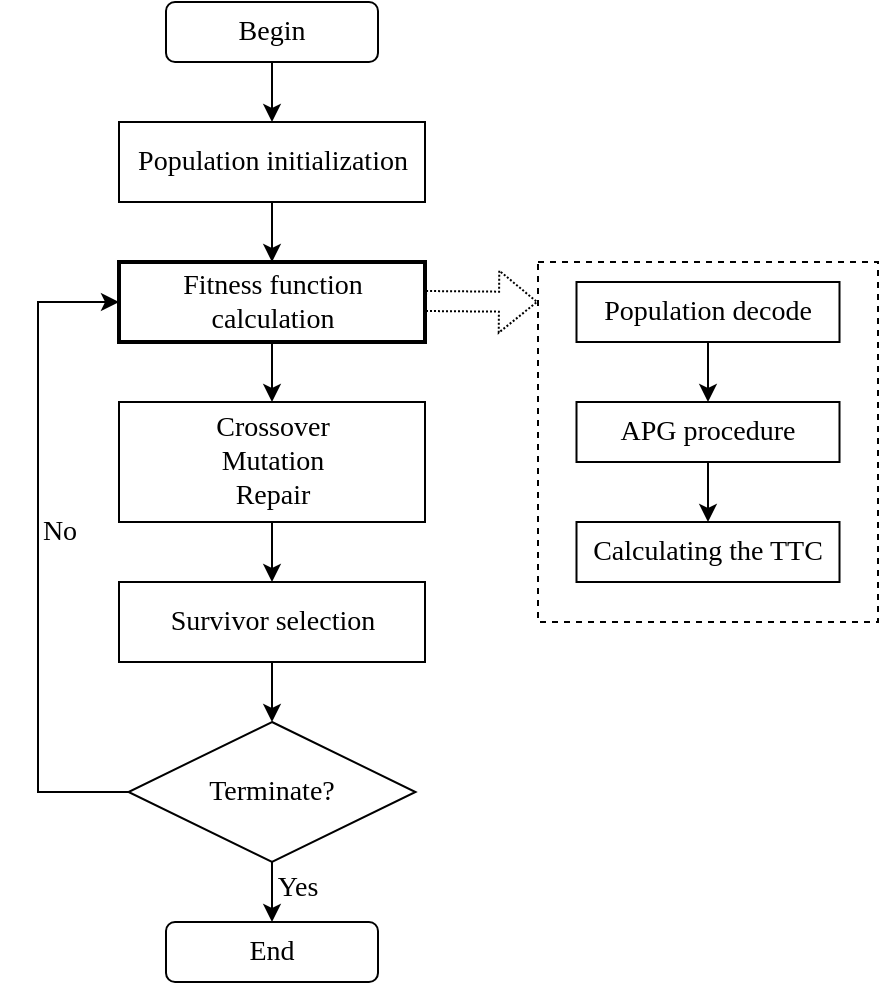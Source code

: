 <mxfile version="20.2.4" type="github">
  <diagram id="JPICbCCzc06cyJLkIHkS" name="第 1 页">
    <mxGraphModel dx="782" dy="446" grid="1" gridSize="10" guides="1" tooltips="1" connect="1" arrows="1" fold="1" page="1" pageScale="1" pageWidth="827" pageHeight="1169" math="0" shadow="0">
      <root>
        <mxCell id="0" />
        <mxCell id="1" parent="0" />
        <mxCell id="DjHEsgGU8nK3D3AKh04k-1" value="&lt;font style=&quot;font-size: 14px;&quot; face=&quot;Times New Roman&quot;&gt;Begin&lt;/font&gt;" style="rounded=1;whiteSpace=wrap;html=1;" vertex="1" parent="1">
          <mxGeometry x="294" y="40" width="106" height="30" as="geometry" />
        </mxCell>
        <mxCell id="DjHEsgGU8nK3D3AKh04k-2" style="edgeStyle=orthogonalEdgeStyle;rounded=0;orthogonalLoop=1;jettySize=auto;html=1;exitX=0.5;exitY=1;exitDx=0;exitDy=0;" edge="1" parent="1" source="DjHEsgGU8nK3D3AKh04k-1" target="DjHEsgGU8nK3D3AKh04k-1">
          <mxGeometry relative="1" as="geometry" />
        </mxCell>
        <mxCell id="DjHEsgGU8nK3D3AKh04k-3" value="Population initialization" style="rounded=0;whiteSpace=wrap;html=1;fontFamily=Times New Roman;fontSize=14;" vertex="1" parent="1">
          <mxGeometry x="270.5" y="100" width="153" height="40" as="geometry" />
        </mxCell>
        <mxCell id="DjHEsgGU8nK3D3AKh04k-4" value="Fitness function&lt;br&gt;calculation" style="rounded=0;whiteSpace=wrap;html=1;fontFamily=Times New Roman;fontSize=14;strokeWidth=2;" vertex="1" parent="1">
          <mxGeometry x="270.5" y="170" width="153" height="40" as="geometry" />
        </mxCell>
        <mxCell id="DjHEsgGU8nK3D3AKh04k-5" value="Crossover&lt;br&gt;Mutation&lt;br&gt;Repair" style="rounded=0;whiteSpace=wrap;html=1;fontFamily=Times New Roman;fontSize=14;" vertex="1" parent="1">
          <mxGeometry x="270.5" y="240" width="153" height="60" as="geometry" />
        </mxCell>
        <mxCell id="DjHEsgGU8nK3D3AKh04k-6" value="Survivor selection" style="rounded=0;whiteSpace=wrap;html=1;fontFamily=Times New Roman;fontSize=14;" vertex="1" parent="1">
          <mxGeometry x="270.5" y="330" width="153" height="40" as="geometry" />
        </mxCell>
        <mxCell id="DjHEsgGU8nK3D3AKh04k-21" style="edgeStyle=orthogonalEdgeStyle;rounded=0;orthogonalLoop=1;jettySize=auto;html=1;fontFamily=Times New Roman;fontSize=14;entryX=0;entryY=0.5;entryDx=0;entryDy=0;" edge="1" parent="1" source="DjHEsgGU8nK3D3AKh04k-8" target="DjHEsgGU8nK3D3AKh04k-4">
          <mxGeometry relative="1" as="geometry">
            <mxPoint x="170" y="190" as="targetPoint" />
            <Array as="points">
              <mxPoint x="230" y="435" />
              <mxPoint x="230" y="190" />
            </Array>
          </mxGeometry>
        </mxCell>
        <mxCell id="DjHEsgGU8nK3D3AKh04k-8" value="Terminate?" style="rhombus;whiteSpace=wrap;html=1;fontFamily=Times New Roman;fontSize=14;" vertex="1" parent="1">
          <mxGeometry x="275.25" y="400" width="143.5" height="70" as="geometry" />
        </mxCell>
        <mxCell id="DjHEsgGU8nK3D3AKh04k-10" value="&lt;font style=&quot;font-size: 14px;&quot; face=&quot;Times New Roman&quot;&gt;End&lt;/font&gt;" style="rounded=1;whiteSpace=wrap;html=1;" vertex="1" parent="1">
          <mxGeometry x="294" y="500" width="106" height="30" as="geometry" />
        </mxCell>
        <mxCell id="DjHEsgGU8nK3D3AKh04k-11" value="" style="endArrow=classic;html=1;rounded=0;fontFamily=Times New Roman;fontSize=14;" edge="1" parent="1" source="DjHEsgGU8nK3D3AKh04k-1" target="DjHEsgGU8nK3D3AKh04k-3">
          <mxGeometry width="50" height="50" relative="1" as="geometry">
            <mxPoint x="520" y="410" as="sourcePoint" />
            <mxPoint x="570" y="360" as="targetPoint" />
          </mxGeometry>
        </mxCell>
        <mxCell id="DjHEsgGU8nK3D3AKh04k-12" value="" style="endArrow=classic;html=1;rounded=0;fontFamily=Times New Roman;fontSize=14;exitX=0.5;exitY=1;exitDx=0;exitDy=0;" edge="1" parent="1" source="DjHEsgGU8nK3D3AKh04k-3" target="DjHEsgGU8nK3D3AKh04k-4">
          <mxGeometry width="50" height="50" relative="1" as="geometry">
            <mxPoint x="357" y="80" as="sourcePoint" />
            <mxPoint x="357" y="110" as="targetPoint" />
          </mxGeometry>
        </mxCell>
        <mxCell id="DjHEsgGU8nK3D3AKh04k-13" value="" style="endArrow=classic;html=1;rounded=0;fontFamily=Times New Roman;fontSize=14;exitX=0.5;exitY=1;exitDx=0;exitDy=0;" edge="1" parent="1" source="DjHEsgGU8nK3D3AKh04k-4" target="DjHEsgGU8nK3D3AKh04k-5">
          <mxGeometry width="50" height="50" relative="1" as="geometry">
            <mxPoint x="367" y="90" as="sourcePoint" />
            <mxPoint x="367" y="120" as="targetPoint" />
          </mxGeometry>
        </mxCell>
        <mxCell id="DjHEsgGU8nK3D3AKh04k-14" value="" style="endArrow=classic;html=1;rounded=0;fontFamily=Times New Roman;fontSize=14;exitX=0.5;exitY=1;exitDx=0;exitDy=0;" edge="1" parent="1" source="DjHEsgGU8nK3D3AKh04k-5" target="DjHEsgGU8nK3D3AKh04k-6">
          <mxGeometry width="50" height="50" relative="1" as="geometry">
            <mxPoint x="377" y="100" as="sourcePoint" />
            <mxPoint x="377" y="130" as="targetPoint" />
          </mxGeometry>
        </mxCell>
        <mxCell id="DjHEsgGU8nK3D3AKh04k-15" value="" style="endArrow=classic;html=1;rounded=0;fontFamily=Times New Roman;fontSize=14;exitX=0.5;exitY=1;exitDx=0;exitDy=0;entryX=0.5;entryY=0;entryDx=0;entryDy=0;" edge="1" parent="1" source="DjHEsgGU8nK3D3AKh04k-6" target="DjHEsgGU8nK3D3AKh04k-8">
          <mxGeometry width="50" height="50" relative="1" as="geometry">
            <mxPoint x="387" y="110" as="sourcePoint" />
            <mxPoint x="387" y="140" as="targetPoint" />
          </mxGeometry>
        </mxCell>
        <mxCell id="DjHEsgGU8nK3D3AKh04k-16" value="" style="endArrow=classic;html=1;rounded=0;fontFamily=Times New Roman;fontSize=14;exitX=0.5;exitY=1;exitDx=0;exitDy=0;" edge="1" parent="1" source="DjHEsgGU8nK3D3AKh04k-8" target="DjHEsgGU8nK3D3AKh04k-10">
          <mxGeometry width="50" height="50" relative="1" as="geometry">
            <mxPoint x="357" y="380" as="sourcePoint" />
            <mxPoint x="357" y="410" as="targetPoint" />
          </mxGeometry>
        </mxCell>
        <mxCell id="DjHEsgGU8nK3D3AKh04k-19" value="Yes" style="text;html=1;strokeColor=none;fillColor=none;align=center;verticalAlign=middle;whiteSpace=wrap;rounded=0;fontFamily=Times New Roman;fontSize=14;" vertex="1" parent="1">
          <mxGeometry x="330" y="468" width="60" height="30" as="geometry" />
        </mxCell>
        <mxCell id="DjHEsgGU8nK3D3AKh04k-24" value="No" style="text;html=1;strokeColor=none;fillColor=none;align=center;verticalAlign=middle;whiteSpace=wrap;rounded=0;fontFamily=Times New Roman;fontSize=14;" vertex="1" parent="1">
          <mxGeometry x="211" y="290" width="60" height="30" as="geometry" />
        </mxCell>
        <mxCell id="DjHEsgGU8nK3D3AKh04k-25" value="" style="shape=flexArrow;endArrow=classic;html=1;rounded=0;fontFamily=Times New Roman;fontSize=14;dashed=1;strokeWidth=1;dashPattern=1 1;" edge="1" parent="1">
          <mxGeometry width="50" height="50" relative="1" as="geometry">
            <mxPoint x="423.5" y="189.5" as="sourcePoint" />
            <mxPoint x="480" y="190" as="targetPoint" />
          </mxGeometry>
        </mxCell>
        <mxCell id="DjHEsgGU8nK3D3AKh04k-26" value="" style="rounded=0;whiteSpace=wrap;html=1;fontFamily=Times New Roman;fontSize=14;strokeWidth=1;dashed=1;" vertex="1" parent="1">
          <mxGeometry x="480" y="170" width="170" height="180" as="geometry" />
        </mxCell>
        <mxCell id="DjHEsgGU8nK3D3AKh04k-27" value="Population decode" style="rounded=0;whiteSpace=wrap;html=1;fontFamily=Times New Roman;fontSize=14;" vertex="1" parent="1">
          <mxGeometry x="499.25" y="180" width="131.5" height="30" as="geometry" />
        </mxCell>
        <mxCell id="DjHEsgGU8nK3D3AKh04k-28" value="APG procedure" style="rounded=0;whiteSpace=wrap;html=1;fontFamily=Times New Roman;fontSize=14;" vertex="1" parent="1">
          <mxGeometry x="499.25" y="240" width="131.5" height="30" as="geometry" />
        </mxCell>
        <mxCell id="DjHEsgGU8nK3D3AKh04k-29" value="Calculating the TTC" style="rounded=0;whiteSpace=wrap;html=1;fontFamily=Times New Roman;fontSize=14;" vertex="1" parent="1">
          <mxGeometry x="499.25" y="300" width="131.5" height="30" as="geometry" />
        </mxCell>
        <mxCell id="DjHEsgGU8nK3D3AKh04k-30" value="" style="endArrow=classic;html=1;rounded=0;fontFamily=Times New Roman;fontSize=14;exitX=0.5;exitY=1;exitDx=0;exitDy=0;" edge="1" parent="1" source="DjHEsgGU8nK3D3AKh04k-27" target="DjHEsgGU8nK3D3AKh04k-28">
          <mxGeometry width="50" height="50" relative="1" as="geometry">
            <mxPoint x="357" y="220" as="sourcePoint" />
            <mxPoint x="357" y="250" as="targetPoint" />
          </mxGeometry>
        </mxCell>
        <mxCell id="DjHEsgGU8nK3D3AKh04k-31" value="" style="endArrow=classic;html=1;rounded=0;fontFamily=Times New Roman;fontSize=14;" edge="1" parent="1" source="DjHEsgGU8nK3D3AKh04k-28" target="DjHEsgGU8nK3D3AKh04k-29">
          <mxGeometry width="50" height="50" relative="1" as="geometry">
            <mxPoint x="575" y="220" as="sourcePoint" />
            <mxPoint x="575" y="250" as="targetPoint" />
          </mxGeometry>
        </mxCell>
      </root>
    </mxGraphModel>
  </diagram>
</mxfile>
